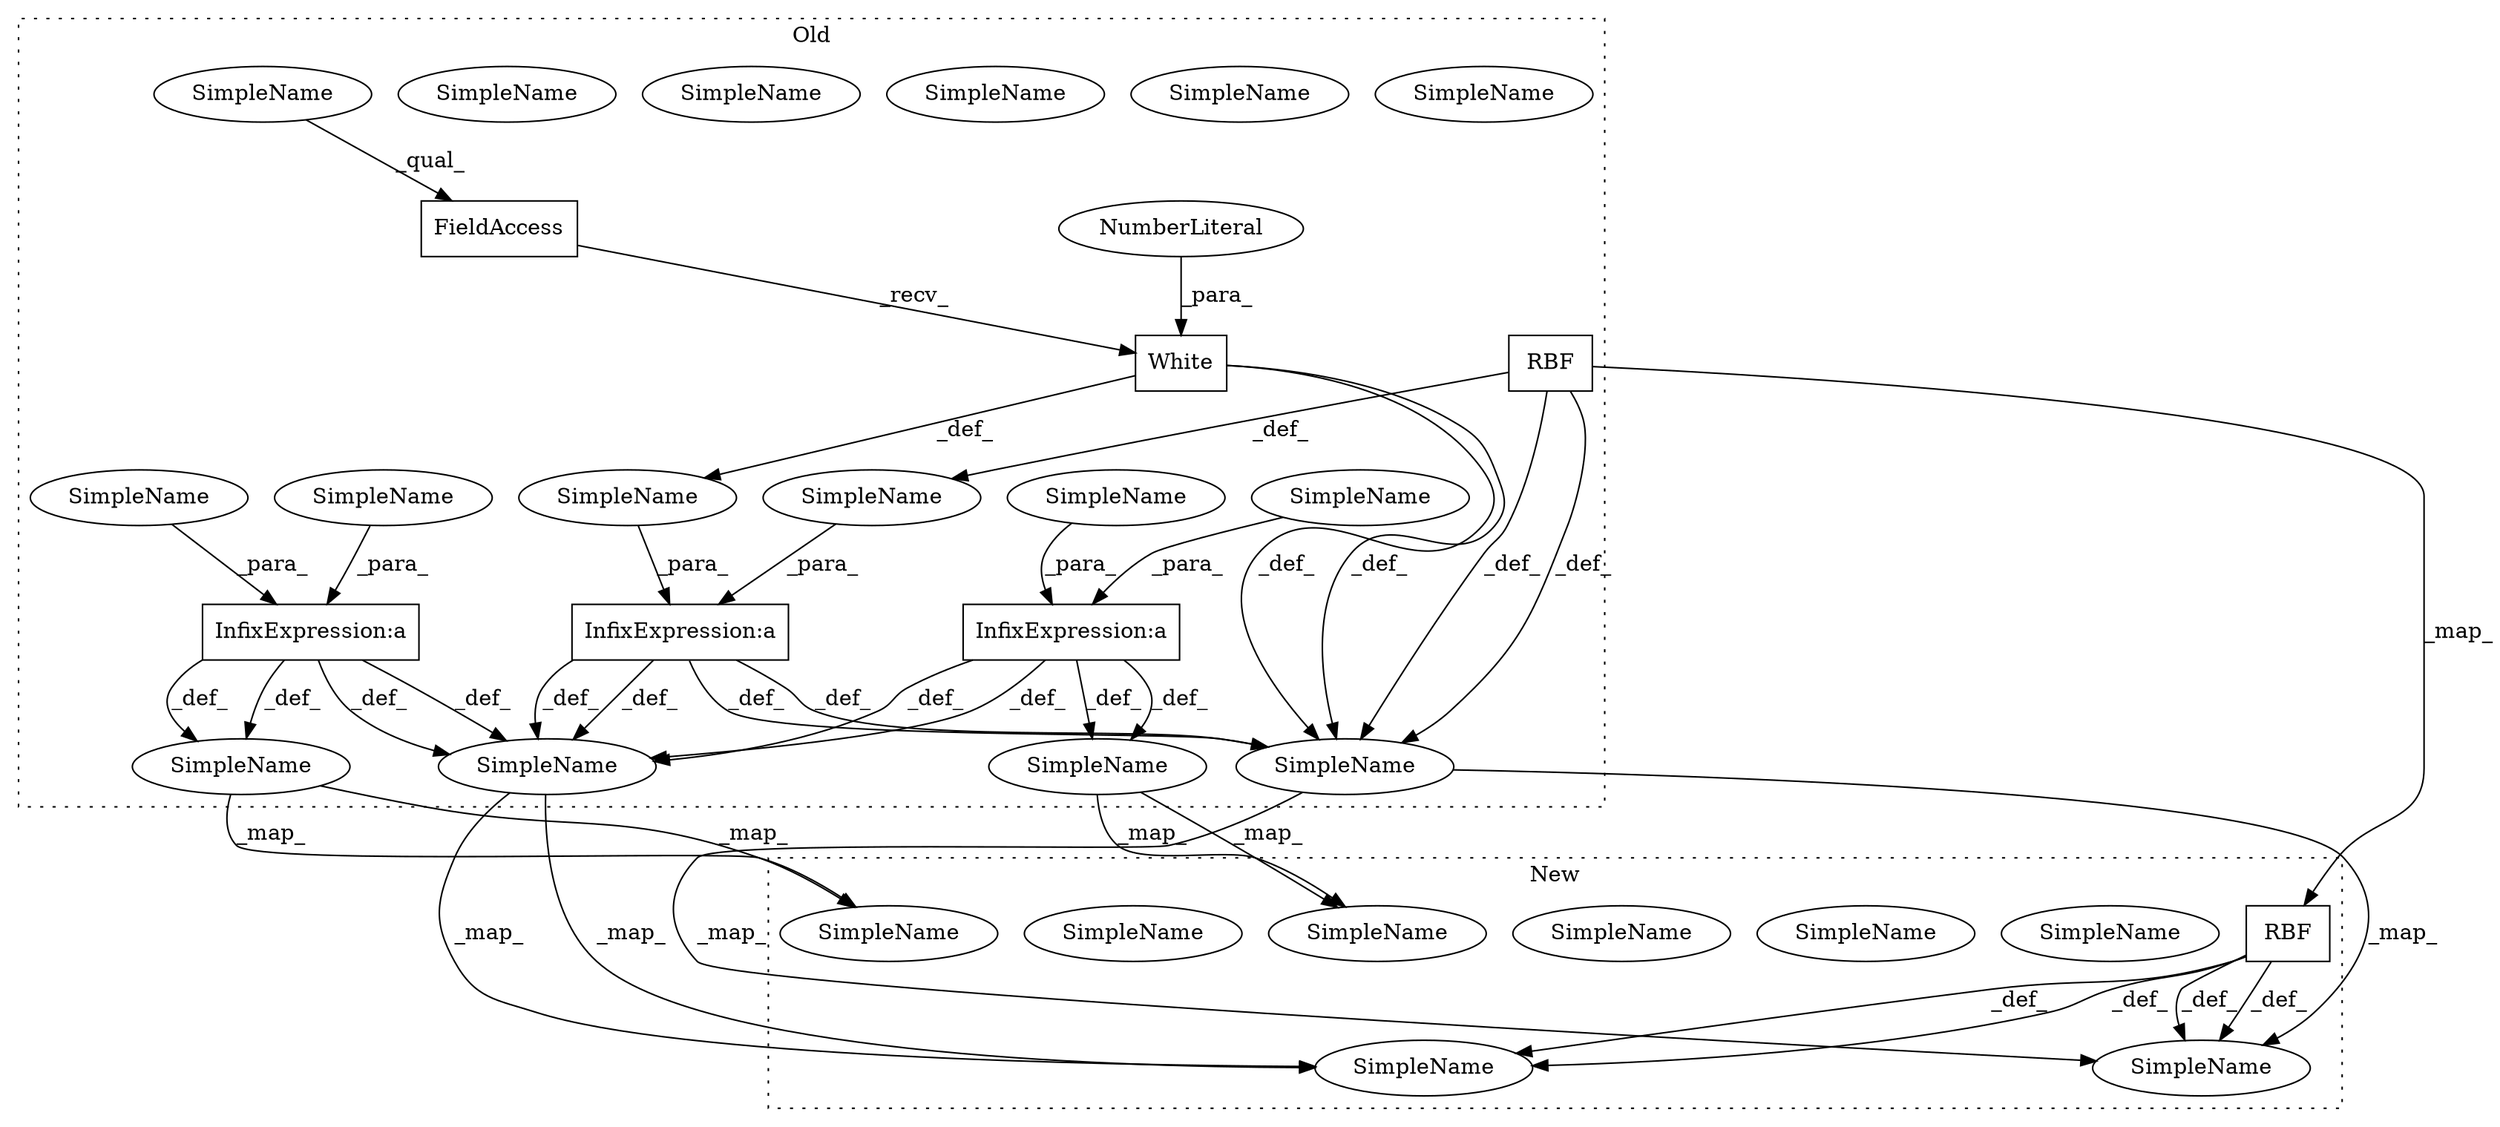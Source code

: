 digraph G {
subgraph cluster0 {
1 [label="RBF" a="32" s="1112,1117" l="4,1" shape="box"];
3 [label="SimpleName" a="42" s="1356" l="1" shape="ellipse"];
6 [label="SimpleName" a="42" s="1356" l="1" shape="ellipse"];
7 [label="White" a="32" s="1136,1143" l="6,1" shape="box"];
8 [label="NumberLiteral" a="34" s="1142" l="1" shape="ellipse"];
9 [label="FieldAccess" a="22" s="1121" l="14" shape="box"];
10 [label="SimpleName" a="42" s="1121" l="6" shape="ellipse"];
11 [label="SimpleName" a="42" s="" l="" shape="ellipse"];
12 [label="InfixExpression:a" a="27" s="1118" l="3" shape="box"];
13 [label="SimpleName" a="42" s="" l="" shape="ellipse"];
14 [label="SimpleName" a="42" s="1073" l="2" shape="ellipse"];
17 [label="SimpleName" a="42" s="1073" l="2" shape="ellipse"];
18 [label="InfixExpression:a" a="27" s="969" l="3" shape="box"];
19 [label="SimpleName" a="42" s="" l="" shape="ellipse"];
20 [label="SimpleName" a="42" s="924" l="2" shape="ellipse"];
23 [label="SimpleName" a="42" s="924" l="2" shape="ellipse"];
24 [label="SimpleName" a="42" s="" l="" shape="ellipse"];
25 [label="InfixExpression:a" a="27" s="825" l="3" shape="box"];
26 [label="SimpleName" a="42" s="" l="" shape="ellipse"];
27 [label="SimpleName" a="42" s="780" l="2" shape="ellipse"];
30 [label="SimpleName" a="42" s="780" l="2" shape="ellipse"];
31 [label="SimpleName" a="42" s="" l="" shape="ellipse"];
32 [label="SimpleName" a="42" s="1121" l="6" shape="ellipse"];
label = "Old";
style="dotted";
}
subgraph cluster1 {
2 [label="RBF" a="32" s="1060,1065" l="4,1" shape="box"];
4 [label="SimpleName" a="42" s="1278" l="1" shape="ellipse"];
5 [label="SimpleName" a="42" s="1278" l="1" shape="ellipse"];
15 [label="SimpleName" a="42" s="1021" l="2" shape="ellipse"];
16 [label="SimpleName" a="42" s="1021" l="2" shape="ellipse"];
21 [label="SimpleName" a="42" s="898" l="2" shape="ellipse"];
22 [label="SimpleName" a="42" s="898" l="2" shape="ellipse"];
28 [label="SimpleName" a="42" s="780" l="2" shape="ellipse"];
29 [label="SimpleName" a="42" s="780" l="2" shape="ellipse"];
label = "New";
style="dotted";
}
1 -> 17 [label="_def_"];
1 -> 11 [label="_def_"];
1 -> 17 [label="_def_"];
1 -> 2 [label="_map_"];
2 -> 16 [label="_def_"];
2 -> 5 [label="_def_"];
2 -> 16 [label="_def_"];
2 -> 5 [label="_def_"];
6 -> 5 [label="_map_"];
6 -> 5 [label="_map_"];
7 -> 13 [label="_def_"];
7 -> 17 [label="_def_"];
7 -> 17 [label="_def_"];
8 -> 7 [label="_para_"];
9 -> 7 [label="_recv_"];
11 -> 12 [label="_para_"];
12 -> 17 [label="_def_"];
12 -> 6 [label="_def_"];
12 -> 17 [label="_def_"];
12 -> 6 [label="_def_"];
13 -> 12 [label="_para_"];
17 -> 16 [label="_map_"];
17 -> 16 [label="_map_"];
18 -> 6 [label="_def_"];
18 -> 6 [label="_def_"];
18 -> 23 [label="_def_"];
18 -> 23 [label="_def_"];
19 -> 18 [label="_para_"];
23 -> 22 [label="_map_"];
23 -> 22 [label="_map_"];
24 -> 18 [label="_para_"];
25 -> 6 [label="_def_"];
25 -> 6 [label="_def_"];
25 -> 30 [label="_def_"];
25 -> 30 [label="_def_"];
26 -> 25 [label="_para_"];
30 -> 29 [label="_map_"];
30 -> 29 [label="_map_"];
31 -> 25 [label="_para_"];
32 -> 9 [label="_qual_"];
}